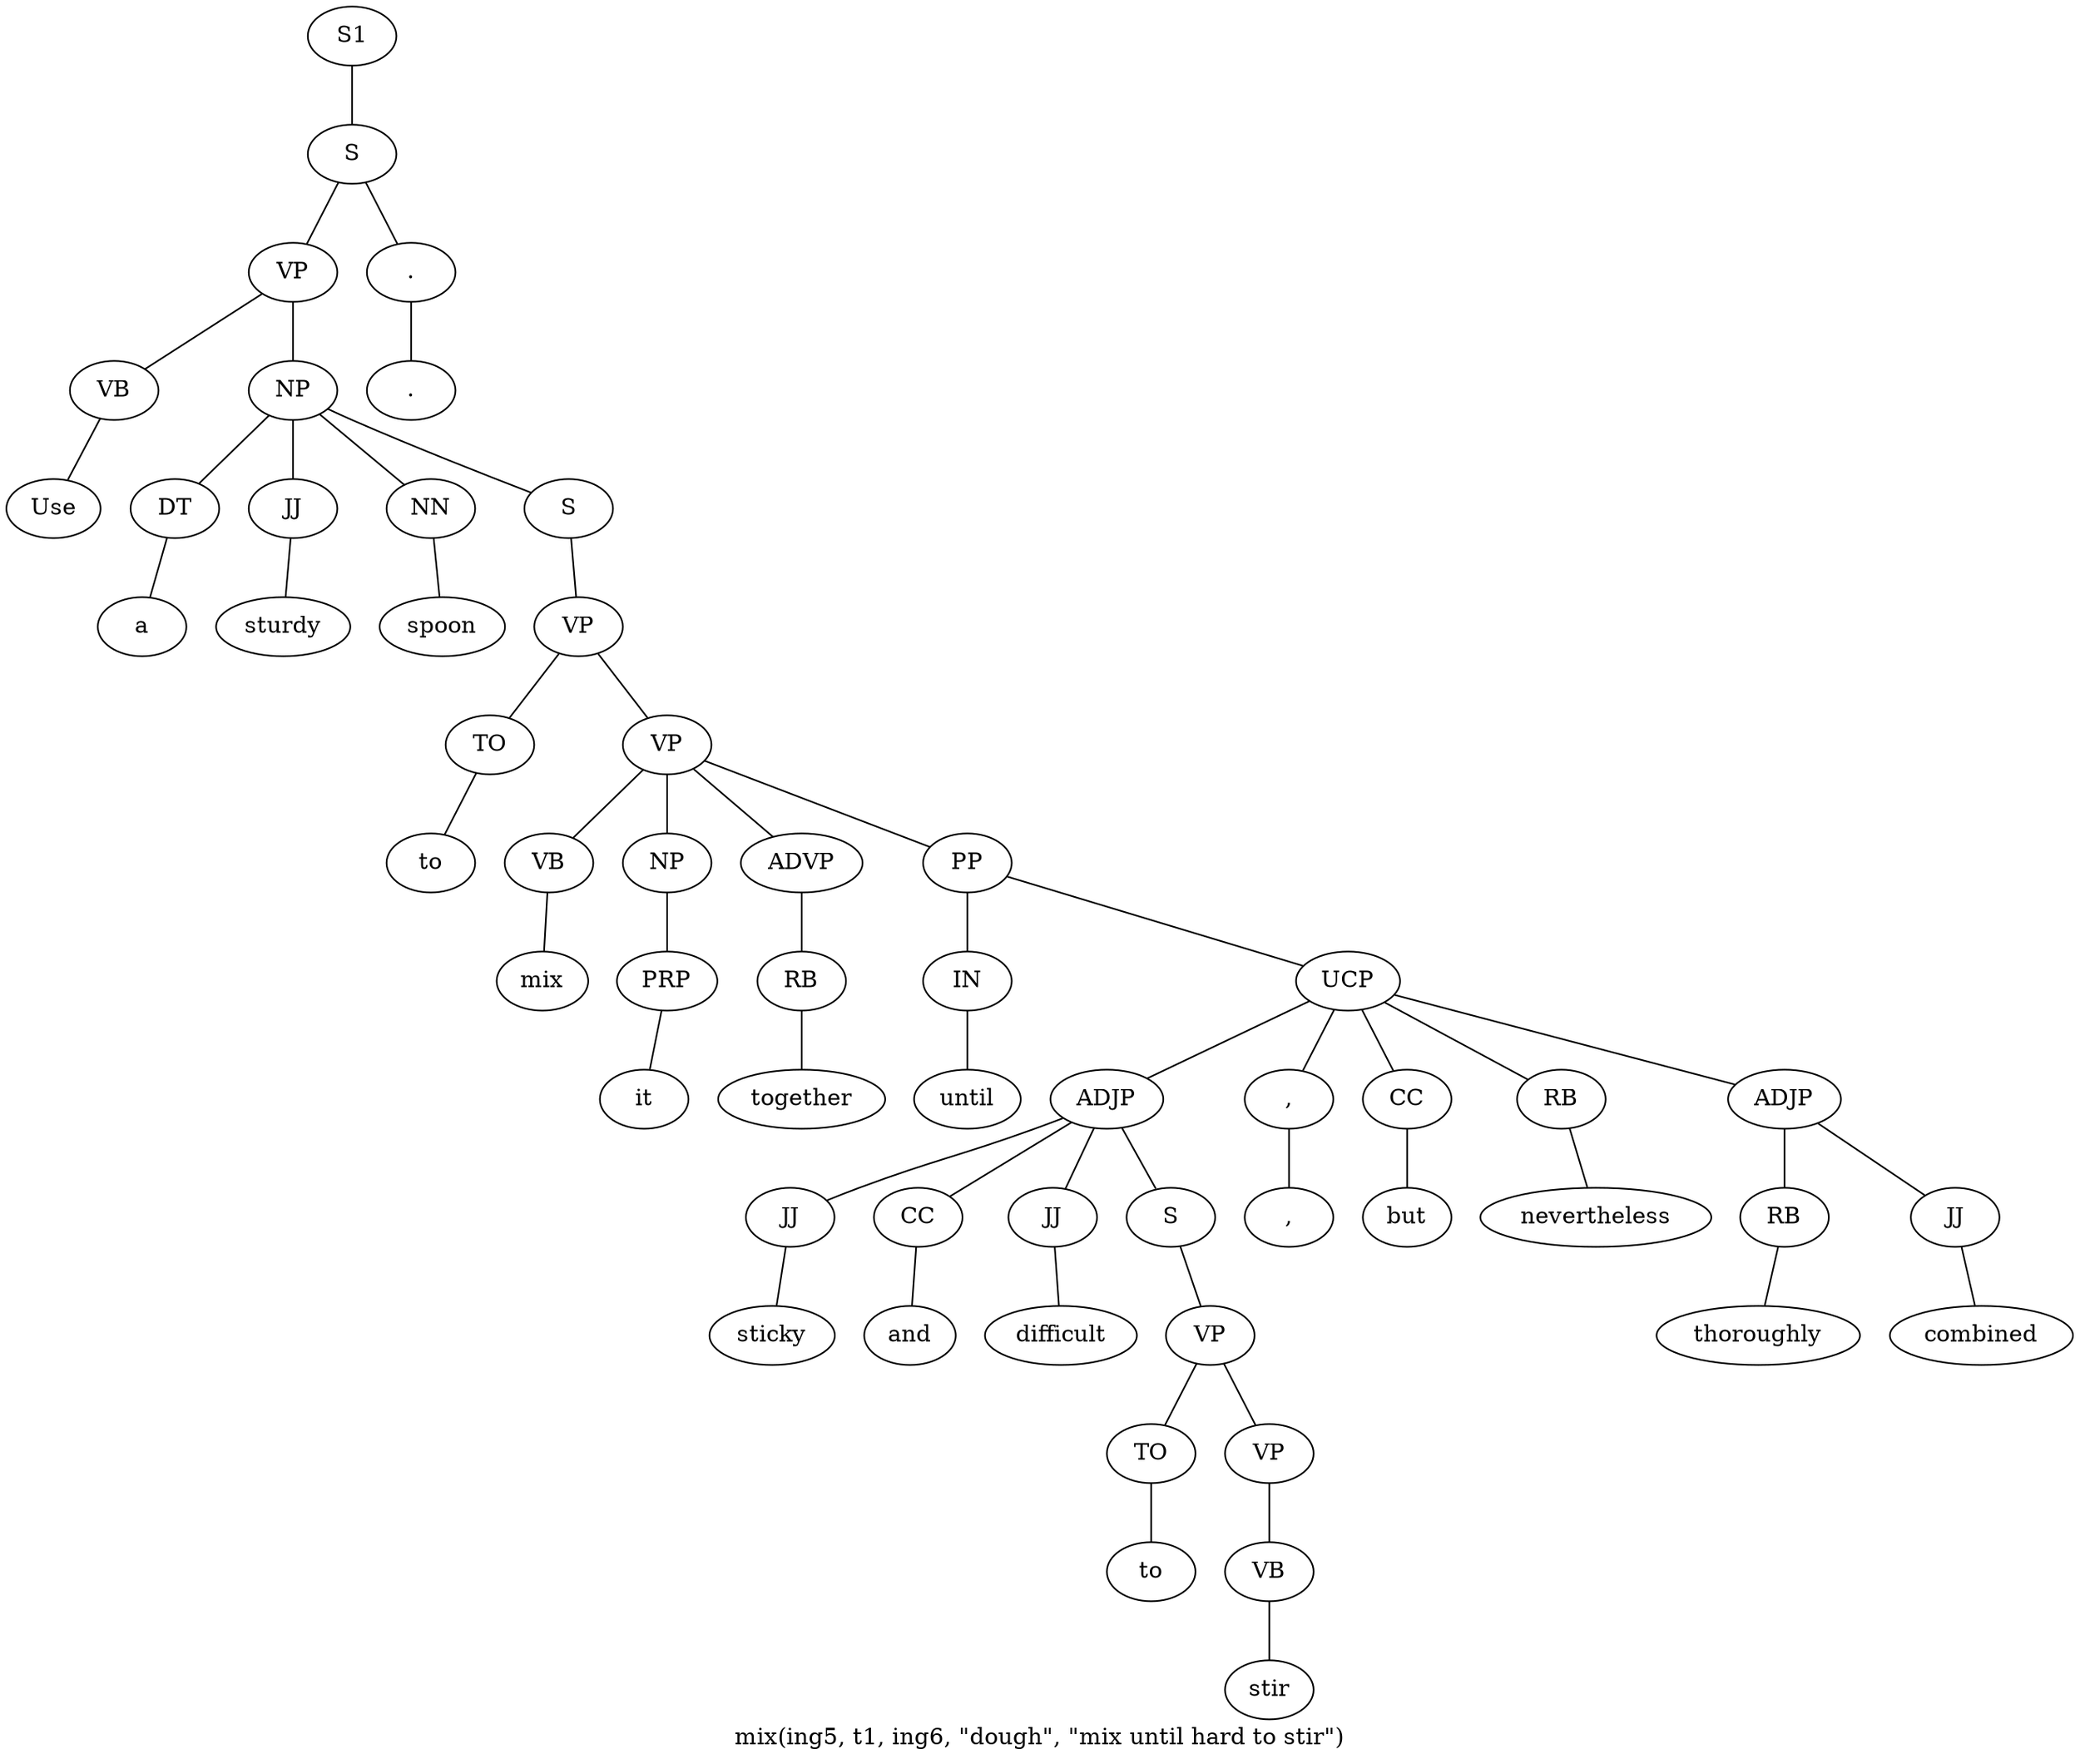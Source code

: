 graph SyntaxGraph {
	label = "mix(ing5, t1, ing6, \"dough\", \"mix until hard to stir\")";
	Node0 [label="S1"];
	Node1 [label="S"];
	Node2 [label="VP"];
	Node3 [label="VB"];
	Node4 [label="Use"];
	Node5 [label="NP"];
	Node6 [label="DT"];
	Node7 [label="a"];
	Node8 [label="JJ"];
	Node9 [label="sturdy"];
	Node10 [label="NN"];
	Node11 [label="spoon"];
	Node12 [label="S"];
	Node13 [label="VP"];
	Node14 [label="TO"];
	Node15 [label="to"];
	Node16 [label="VP"];
	Node17 [label="VB"];
	Node18 [label="mix"];
	Node19 [label="NP"];
	Node20 [label="PRP"];
	Node21 [label="it"];
	Node22 [label="ADVP"];
	Node23 [label="RB"];
	Node24 [label="together"];
	Node25 [label="PP"];
	Node26 [label="IN"];
	Node27 [label="until"];
	Node28 [label="UCP"];
	Node29 [label="ADJP"];
	Node30 [label="JJ"];
	Node31 [label="sticky"];
	Node32 [label="CC"];
	Node33 [label="and"];
	Node34 [label="JJ"];
	Node35 [label="difficult"];
	Node36 [label="S"];
	Node37 [label="VP"];
	Node38 [label="TO"];
	Node39 [label="to"];
	Node40 [label="VP"];
	Node41 [label="VB"];
	Node42 [label="stir"];
	Node43 [label=","];
	Node44 [label=","];
	Node45 [label="CC"];
	Node46 [label="but"];
	Node47 [label="RB"];
	Node48 [label="nevertheless"];
	Node49 [label="ADJP"];
	Node50 [label="RB"];
	Node51 [label="thoroughly"];
	Node52 [label="JJ"];
	Node53 [label="combined"];
	Node54 [label="."];
	Node55 [label="."];

	Node0 -- Node1;
	Node1 -- Node2;
	Node1 -- Node54;
	Node2 -- Node3;
	Node2 -- Node5;
	Node3 -- Node4;
	Node5 -- Node6;
	Node5 -- Node8;
	Node5 -- Node10;
	Node5 -- Node12;
	Node6 -- Node7;
	Node8 -- Node9;
	Node10 -- Node11;
	Node12 -- Node13;
	Node13 -- Node14;
	Node13 -- Node16;
	Node14 -- Node15;
	Node16 -- Node17;
	Node16 -- Node19;
	Node16 -- Node22;
	Node16 -- Node25;
	Node17 -- Node18;
	Node19 -- Node20;
	Node20 -- Node21;
	Node22 -- Node23;
	Node23 -- Node24;
	Node25 -- Node26;
	Node25 -- Node28;
	Node26 -- Node27;
	Node28 -- Node29;
	Node28 -- Node43;
	Node28 -- Node45;
	Node28 -- Node47;
	Node28 -- Node49;
	Node29 -- Node30;
	Node29 -- Node32;
	Node29 -- Node34;
	Node29 -- Node36;
	Node30 -- Node31;
	Node32 -- Node33;
	Node34 -- Node35;
	Node36 -- Node37;
	Node37 -- Node38;
	Node37 -- Node40;
	Node38 -- Node39;
	Node40 -- Node41;
	Node41 -- Node42;
	Node43 -- Node44;
	Node45 -- Node46;
	Node47 -- Node48;
	Node49 -- Node50;
	Node49 -- Node52;
	Node50 -- Node51;
	Node52 -- Node53;
	Node54 -- Node55;
}